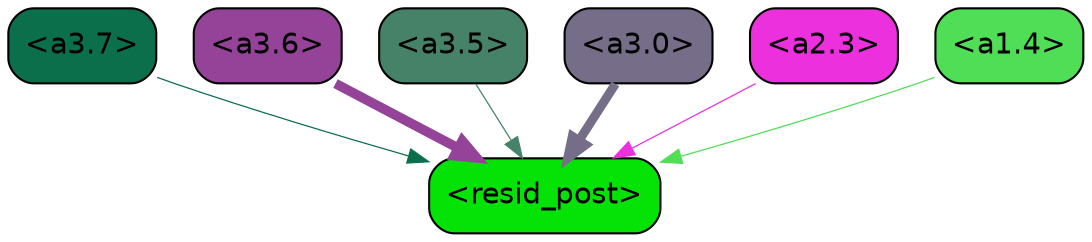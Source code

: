 strict digraph "" {
	graph [bgcolor=transparent,
		layout=dot,
		overlap=false,
		splines=true
	];
	"<a3.7>"	[color=black,
		fillcolor="#0c6f4b",
		fontname=Helvetica,
		shape=box,
		style="filled, rounded"];
	"<resid_post>"	[color=black,
		fillcolor="#05e206",
		fontname=Helvetica,
		shape=box,
		style="filled, rounded"];
	"<a3.7>" -> "<resid_post>"	[color="#0c6f4b",
		penwidth=0.6];
	"<a3.6>"	[color=black,
		fillcolor="#944399",
		fontname=Helvetica,
		shape=box,
		style="filled, rounded"];
	"<a3.6>" -> "<resid_post>"	[color="#944399",
		penwidth=4.646730065345764];
	"<a3.5>"	[color=black,
		fillcolor="#458268",
		fontname=Helvetica,
		shape=box,
		style="filled, rounded"];
	"<a3.5>" -> "<resid_post>"	[color="#458268",
		penwidth=0.6];
	"<a3.0>"	[color=black,
		fillcolor="#766d88",
		fontname=Helvetica,
		shape=box,
		style="filled, rounded"];
	"<a3.0>" -> "<resid_post>"	[color="#766d88",
		penwidth=4.323132634162903];
	"<a2.3>"	[color=black,
		fillcolor="#ed30de",
		fontname=Helvetica,
		shape=box,
		style="filled, rounded"];
	"<a2.3>" -> "<resid_post>"	[color="#ed30de",
		penwidth=0.6];
	"<a1.4>"	[color=black,
		fillcolor="#50de57",
		fontname=Helvetica,
		shape=box,
		style="filled, rounded"];
	"<a1.4>" -> "<resid_post>"	[color="#50de57",
		penwidth=0.6];
}
